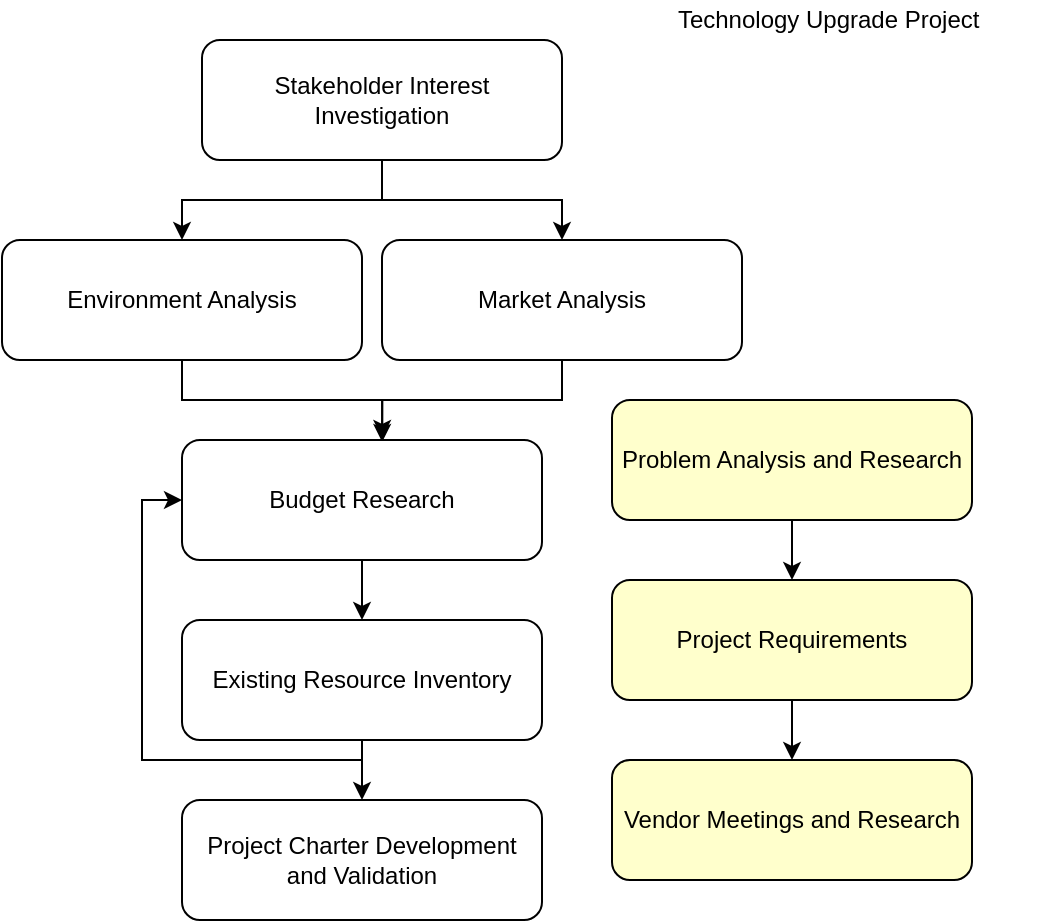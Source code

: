 <mxfile version="14.4.3" type="github">
  <diagram id="B34BhdVX97labC20s0HT" name="Page-1">
    <mxGraphModel dx="1399" dy="687" grid="1" gridSize="10" guides="1" tooltips="1" connect="1" arrows="1" fold="1" page="1" pageScale="1" pageWidth="850" pageHeight="1100" math="0" shadow="0">
      <root>
        <mxCell id="0" />
        <mxCell id="1" parent="0" />
        <mxCell id="RgVUl-TAhiW5OVzi8UMQ-1" value="Technology Upgrade Project&amp;nbsp;" style="text;html=1;strokeColor=none;fillColor=none;align=center;verticalAlign=middle;whiteSpace=wrap;rounded=0;" vertex="1" parent="1">
          <mxGeometry x="315" y="20" width="220" height="20" as="geometry" />
        </mxCell>
        <mxCell id="RgVUl-TAhiW5OVzi8UMQ-5" style="edgeStyle=orthogonalEdgeStyle;rounded=0;orthogonalLoop=1;jettySize=auto;html=1;entryX=0.5;entryY=0;entryDx=0;entryDy=0;" edge="1" parent="1" source="RgVUl-TAhiW5OVzi8UMQ-3" target="RgVUl-TAhiW5OVzi8UMQ-4">
          <mxGeometry relative="1" as="geometry" />
        </mxCell>
        <mxCell id="RgVUl-TAhiW5OVzi8UMQ-7" style="edgeStyle=orthogonalEdgeStyle;rounded=0;orthogonalLoop=1;jettySize=auto;html=1;entryX=0.5;entryY=0;entryDx=0;entryDy=0;" edge="1" parent="1" source="RgVUl-TAhiW5OVzi8UMQ-3" target="RgVUl-TAhiW5OVzi8UMQ-6">
          <mxGeometry relative="1" as="geometry" />
        </mxCell>
        <mxCell id="RgVUl-TAhiW5OVzi8UMQ-3" value="Stakeholder Interest Investigation" style="rounded=1;whiteSpace=wrap;html=1;" vertex="1" parent="1">
          <mxGeometry x="110" y="40" width="180" height="60" as="geometry" />
        </mxCell>
        <mxCell id="RgVUl-TAhiW5OVzi8UMQ-11" style="edgeStyle=orthogonalEdgeStyle;rounded=0;orthogonalLoop=1;jettySize=auto;html=1;entryX=0.556;entryY=-0.017;entryDx=0;entryDy=0;entryPerimeter=0;" edge="1" parent="1" source="RgVUl-TAhiW5OVzi8UMQ-4" target="RgVUl-TAhiW5OVzi8UMQ-8">
          <mxGeometry relative="1" as="geometry" />
        </mxCell>
        <mxCell id="RgVUl-TAhiW5OVzi8UMQ-4" value="Environment Analysis" style="rounded=1;whiteSpace=wrap;html=1;" vertex="1" parent="1">
          <mxGeometry x="10" y="140" width="180" height="60" as="geometry" />
        </mxCell>
        <mxCell id="RgVUl-TAhiW5OVzi8UMQ-10" style="edgeStyle=orthogonalEdgeStyle;rounded=0;orthogonalLoop=1;jettySize=auto;html=1;entryX=0.556;entryY=0.017;entryDx=0;entryDy=0;entryPerimeter=0;" edge="1" parent="1" source="RgVUl-TAhiW5OVzi8UMQ-6" target="RgVUl-TAhiW5OVzi8UMQ-8">
          <mxGeometry relative="1" as="geometry" />
        </mxCell>
        <mxCell id="RgVUl-TAhiW5OVzi8UMQ-6" value="Market Analysis" style="rounded=1;whiteSpace=wrap;html=1;" vertex="1" parent="1">
          <mxGeometry x="200" y="140" width="180" height="60" as="geometry" />
        </mxCell>
        <mxCell id="RgVUl-TAhiW5OVzi8UMQ-13" style="edgeStyle=orthogonalEdgeStyle;rounded=0;orthogonalLoop=1;jettySize=auto;html=1;entryX=0.5;entryY=0;entryDx=0;entryDy=0;" edge="1" parent="1" source="RgVUl-TAhiW5OVzi8UMQ-8" target="RgVUl-TAhiW5OVzi8UMQ-12">
          <mxGeometry relative="1" as="geometry" />
        </mxCell>
        <mxCell id="RgVUl-TAhiW5OVzi8UMQ-8" value="Budget Research" style="rounded=1;whiteSpace=wrap;html=1;" vertex="1" parent="1">
          <mxGeometry x="100" y="240" width="180" height="60" as="geometry" />
        </mxCell>
        <mxCell id="RgVUl-TAhiW5OVzi8UMQ-15" style="edgeStyle=orthogonalEdgeStyle;rounded=0;orthogonalLoop=1;jettySize=auto;html=1;entryX=0.5;entryY=0;entryDx=0;entryDy=0;" edge="1" parent="1" source="RgVUl-TAhiW5OVzi8UMQ-12" target="RgVUl-TAhiW5OVzi8UMQ-14">
          <mxGeometry relative="1" as="geometry" />
        </mxCell>
        <mxCell id="RgVUl-TAhiW5OVzi8UMQ-22" style="edgeStyle=orthogonalEdgeStyle;rounded=0;orthogonalLoop=1;jettySize=auto;html=1;exitX=0.5;exitY=1;exitDx=0;exitDy=0;entryX=0;entryY=0.5;entryDx=0;entryDy=0;" edge="1" parent="1" source="RgVUl-TAhiW5OVzi8UMQ-12" target="RgVUl-TAhiW5OVzi8UMQ-8">
          <mxGeometry relative="1" as="geometry">
            <Array as="points">
              <mxPoint x="190" y="400" />
              <mxPoint x="80" y="400" />
              <mxPoint x="80" y="270" />
            </Array>
          </mxGeometry>
        </mxCell>
        <mxCell id="RgVUl-TAhiW5OVzi8UMQ-12" value="Existing Resource Inventory" style="rounded=1;whiteSpace=wrap;html=1;" vertex="1" parent="1">
          <mxGeometry x="100" y="330" width="180" height="60" as="geometry" />
        </mxCell>
        <mxCell id="RgVUl-TAhiW5OVzi8UMQ-14" value="Project Charter Development and Validation" style="rounded=1;whiteSpace=wrap;html=1;" vertex="1" parent="1">
          <mxGeometry x="100" y="420" width="180" height="60" as="geometry" />
        </mxCell>
        <mxCell id="RgVUl-TAhiW5OVzi8UMQ-16" value="Vendor Meetings and Research" style="rounded=1;whiteSpace=wrap;html=1;fillColor=#FFFFCC;" vertex="1" parent="1">
          <mxGeometry x="315" y="400" width="180" height="60" as="geometry" />
        </mxCell>
        <mxCell id="RgVUl-TAhiW5OVzi8UMQ-19" style="edgeStyle=orthogonalEdgeStyle;rounded=0;orthogonalLoop=1;jettySize=auto;html=1;entryX=0.5;entryY=0;entryDx=0;entryDy=0;" edge="1" parent="1" source="RgVUl-TAhiW5OVzi8UMQ-17" target="RgVUl-TAhiW5OVzi8UMQ-18">
          <mxGeometry relative="1" as="geometry" />
        </mxCell>
        <mxCell id="RgVUl-TAhiW5OVzi8UMQ-17" value="Problem Analysis and Research" style="rounded=1;whiteSpace=wrap;html=1;fillColor=#FFFFCC;" vertex="1" parent="1">
          <mxGeometry x="315" y="220" width="180" height="60" as="geometry" />
        </mxCell>
        <mxCell id="RgVUl-TAhiW5OVzi8UMQ-20" style="edgeStyle=orthogonalEdgeStyle;rounded=0;orthogonalLoop=1;jettySize=auto;html=1;entryX=0.5;entryY=0;entryDx=0;entryDy=0;" edge="1" parent="1" source="RgVUl-TAhiW5OVzi8UMQ-18" target="RgVUl-TAhiW5OVzi8UMQ-16">
          <mxGeometry relative="1" as="geometry" />
        </mxCell>
        <mxCell id="RgVUl-TAhiW5OVzi8UMQ-18" value="Project Requirements" style="rounded=1;whiteSpace=wrap;html=1;fillColor=#FFFFCC;" vertex="1" parent="1">
          <mxGeometry x="315" y="310" width="180" height="60" as="geometry" />
        </mxCell>
      </root>
    </mxGraphModel>
  </diagram>
</mxfile>
